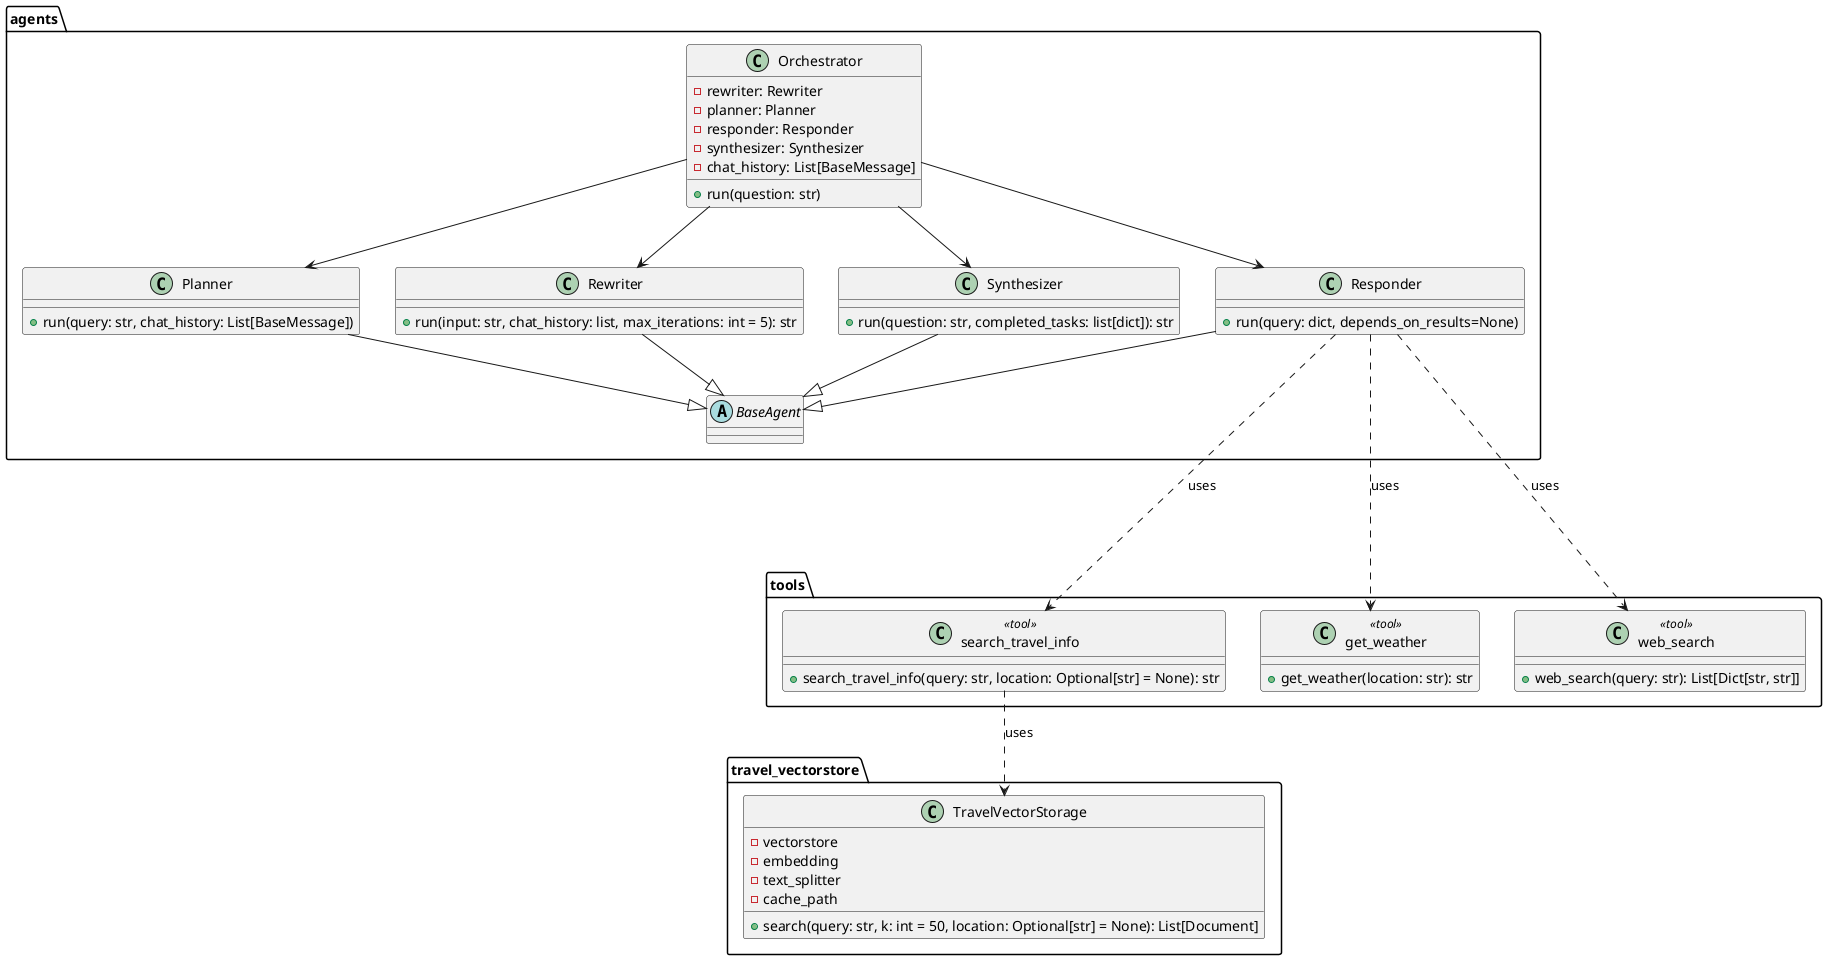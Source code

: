 @startuml TravelBot

' ===============================
' travel_vectorstore package
' ===============================
package "travel_vectorstore" {
    class TravelVectorStorage {
        - vectorstore
        - embedding
        - text_splitter
        - cache_path
        + search(query: str, k: int = 50, location: Optional[str] = None): List[Document]
    }
}

' ===============================
' tools package
' ===============================
package "tools" {
    class search_travel_info <<tool>> {
        + search_travel_info(query: str, location: Optional[str] = None): str
    }
    class get_weather <<tool>> {
        + get_weather(location: str): str
    }
    class web_search <<tool>> {
        + web_search(query: str): List[Dict[str, str]]
    }
}

' ===============================
' agents package
' ===============================
package "agents" {
    abstract class BaseAgent
    class Orchestrator {
        - rewriter: Rewriter
        - planner: Planner
        - responder: Responder
        - synthesizer: Synthesizer
        - chat_history: List[BaseMessage]
        + run(question: str)
    }
    class Planner {
        + run(query: str, chat_history: List[BaseMessage])
    }
    class Rewriter {
        + run(input: str, chat_history: list, max_iterations: int = 5): str
    }
    class Responder {
        + run(query: dict, depends_on_results=None)
    }
    class Synthesizer {
        + run(question: str, completed_tasks: list[dict]): str
    }
}

' ===============================
' Relationships
' ===============================

'Orchestrator sử dụng các agent thành phần
Orchestrator --> Responder
Orchestrator --> Planner
Orchestrator --> Rewriter
Orchestrator --> Synthesizer

'Responder sử dụng các tool
Responder ..down..> search_travel_info : uses
Responder ..down..> get_weather : uses
Responder ..down..> web_search : uses

'search_travel_info sử dụng TravelVectorStorage
search_travel_info ..> TravelVectorStorage : uses

' Các agent kế thừa BaseAgent
Planner --|> BaseAgent
Responder --|> BaseAgent
Rewriter --|> BaseAgent
Synthesizer --|> BaseAgent

@enduml